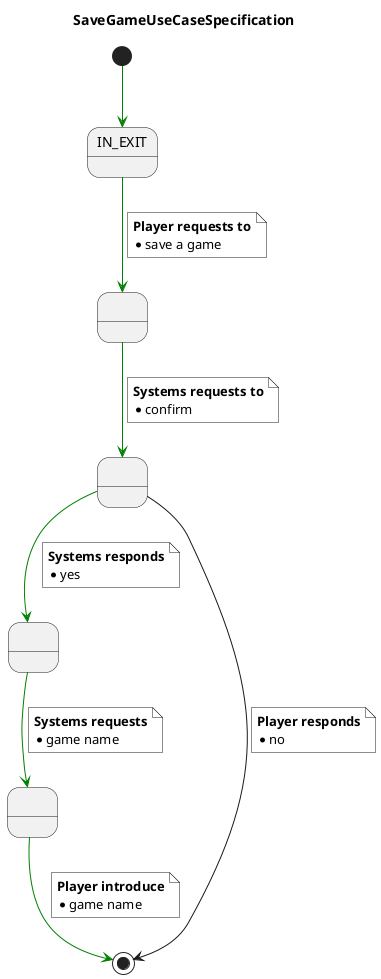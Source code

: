 @startuml SaveGameUseCaseSpecification

title SaveGameUseCaseSpecification
state IN_EXIT
state requested as " "
state allowed as " "
state playerGameName as " "
state resume as " "

[*]  -[#green]-> IN_EXIT
IN_EXIT  -[#green]-> requested
note on link #white
  <b>Player requests to
  * save a game
end note

requested  -[#green]-> allowed
note on link #white
  <b>Systems requests to
  * confirm
end note
allowed  -[#green]-> resume
note on link #white
  <b>Systems responds
  * yes
end note
resume -[#green]-> playerGameName
note on link #white
  <b>Systems requests
  * game name
end note
playerGameName -[#green]-> [*]
note on link #white
  <b>Player introduce
  * game name
end note
allowed --> [*]
note on link #white
  <b>Player responds
  * no
end note
@enduml